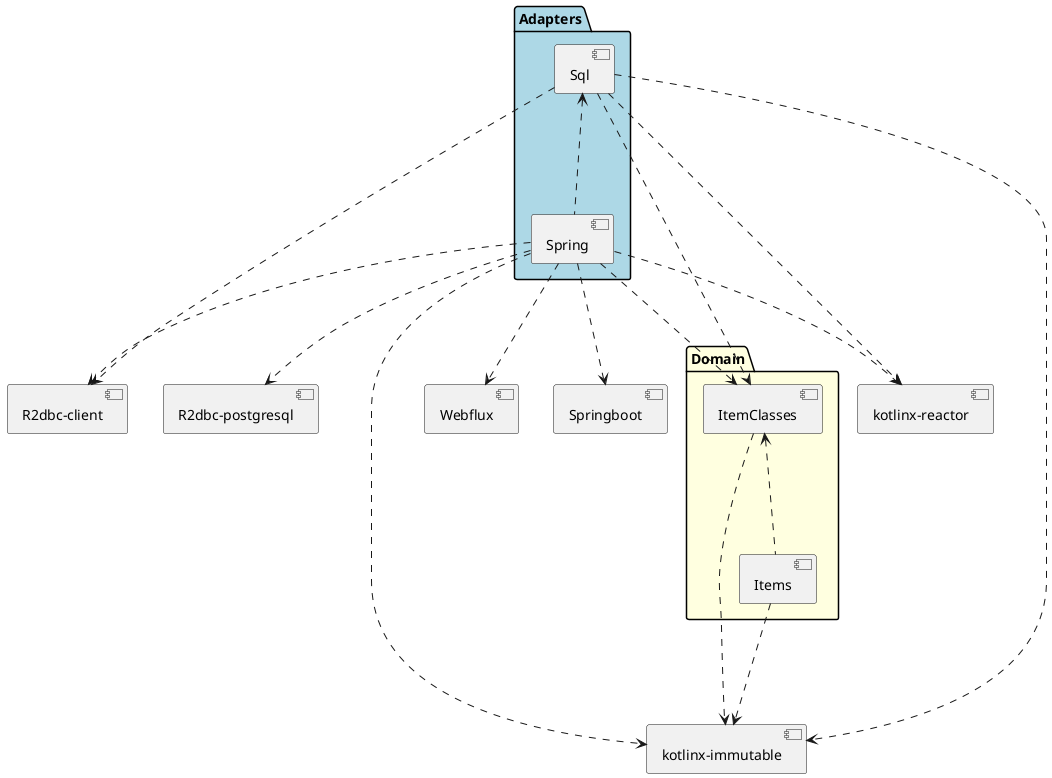 @startuml

[R2dbc-client] as r2dbc
[R2dbc-postgresql] as psql
[kotlinx-immutable] as immutable
[Webflux]
[Springboot]
[kotlinx-reactor] as reactor

package "Domain" #lightyellow {
[ItemClasses] <... [Items]
}

package "Adapters" #lightblue {
[Sql] <... [Spring]
}

ItemClasses ...> immutable
Items ...> immutable

Sql ...> ItemClasses
Sql ...> r2dbc
Sql ...> immutable
Sql ...> reactor

Spring ...> ItemClasses
Spring ...> psql
Spring ...> r2dbc
Spring ...> Webflux
Spring ...> Springboot
Spring ...> immutable
Spring ...> reactor
@enduml